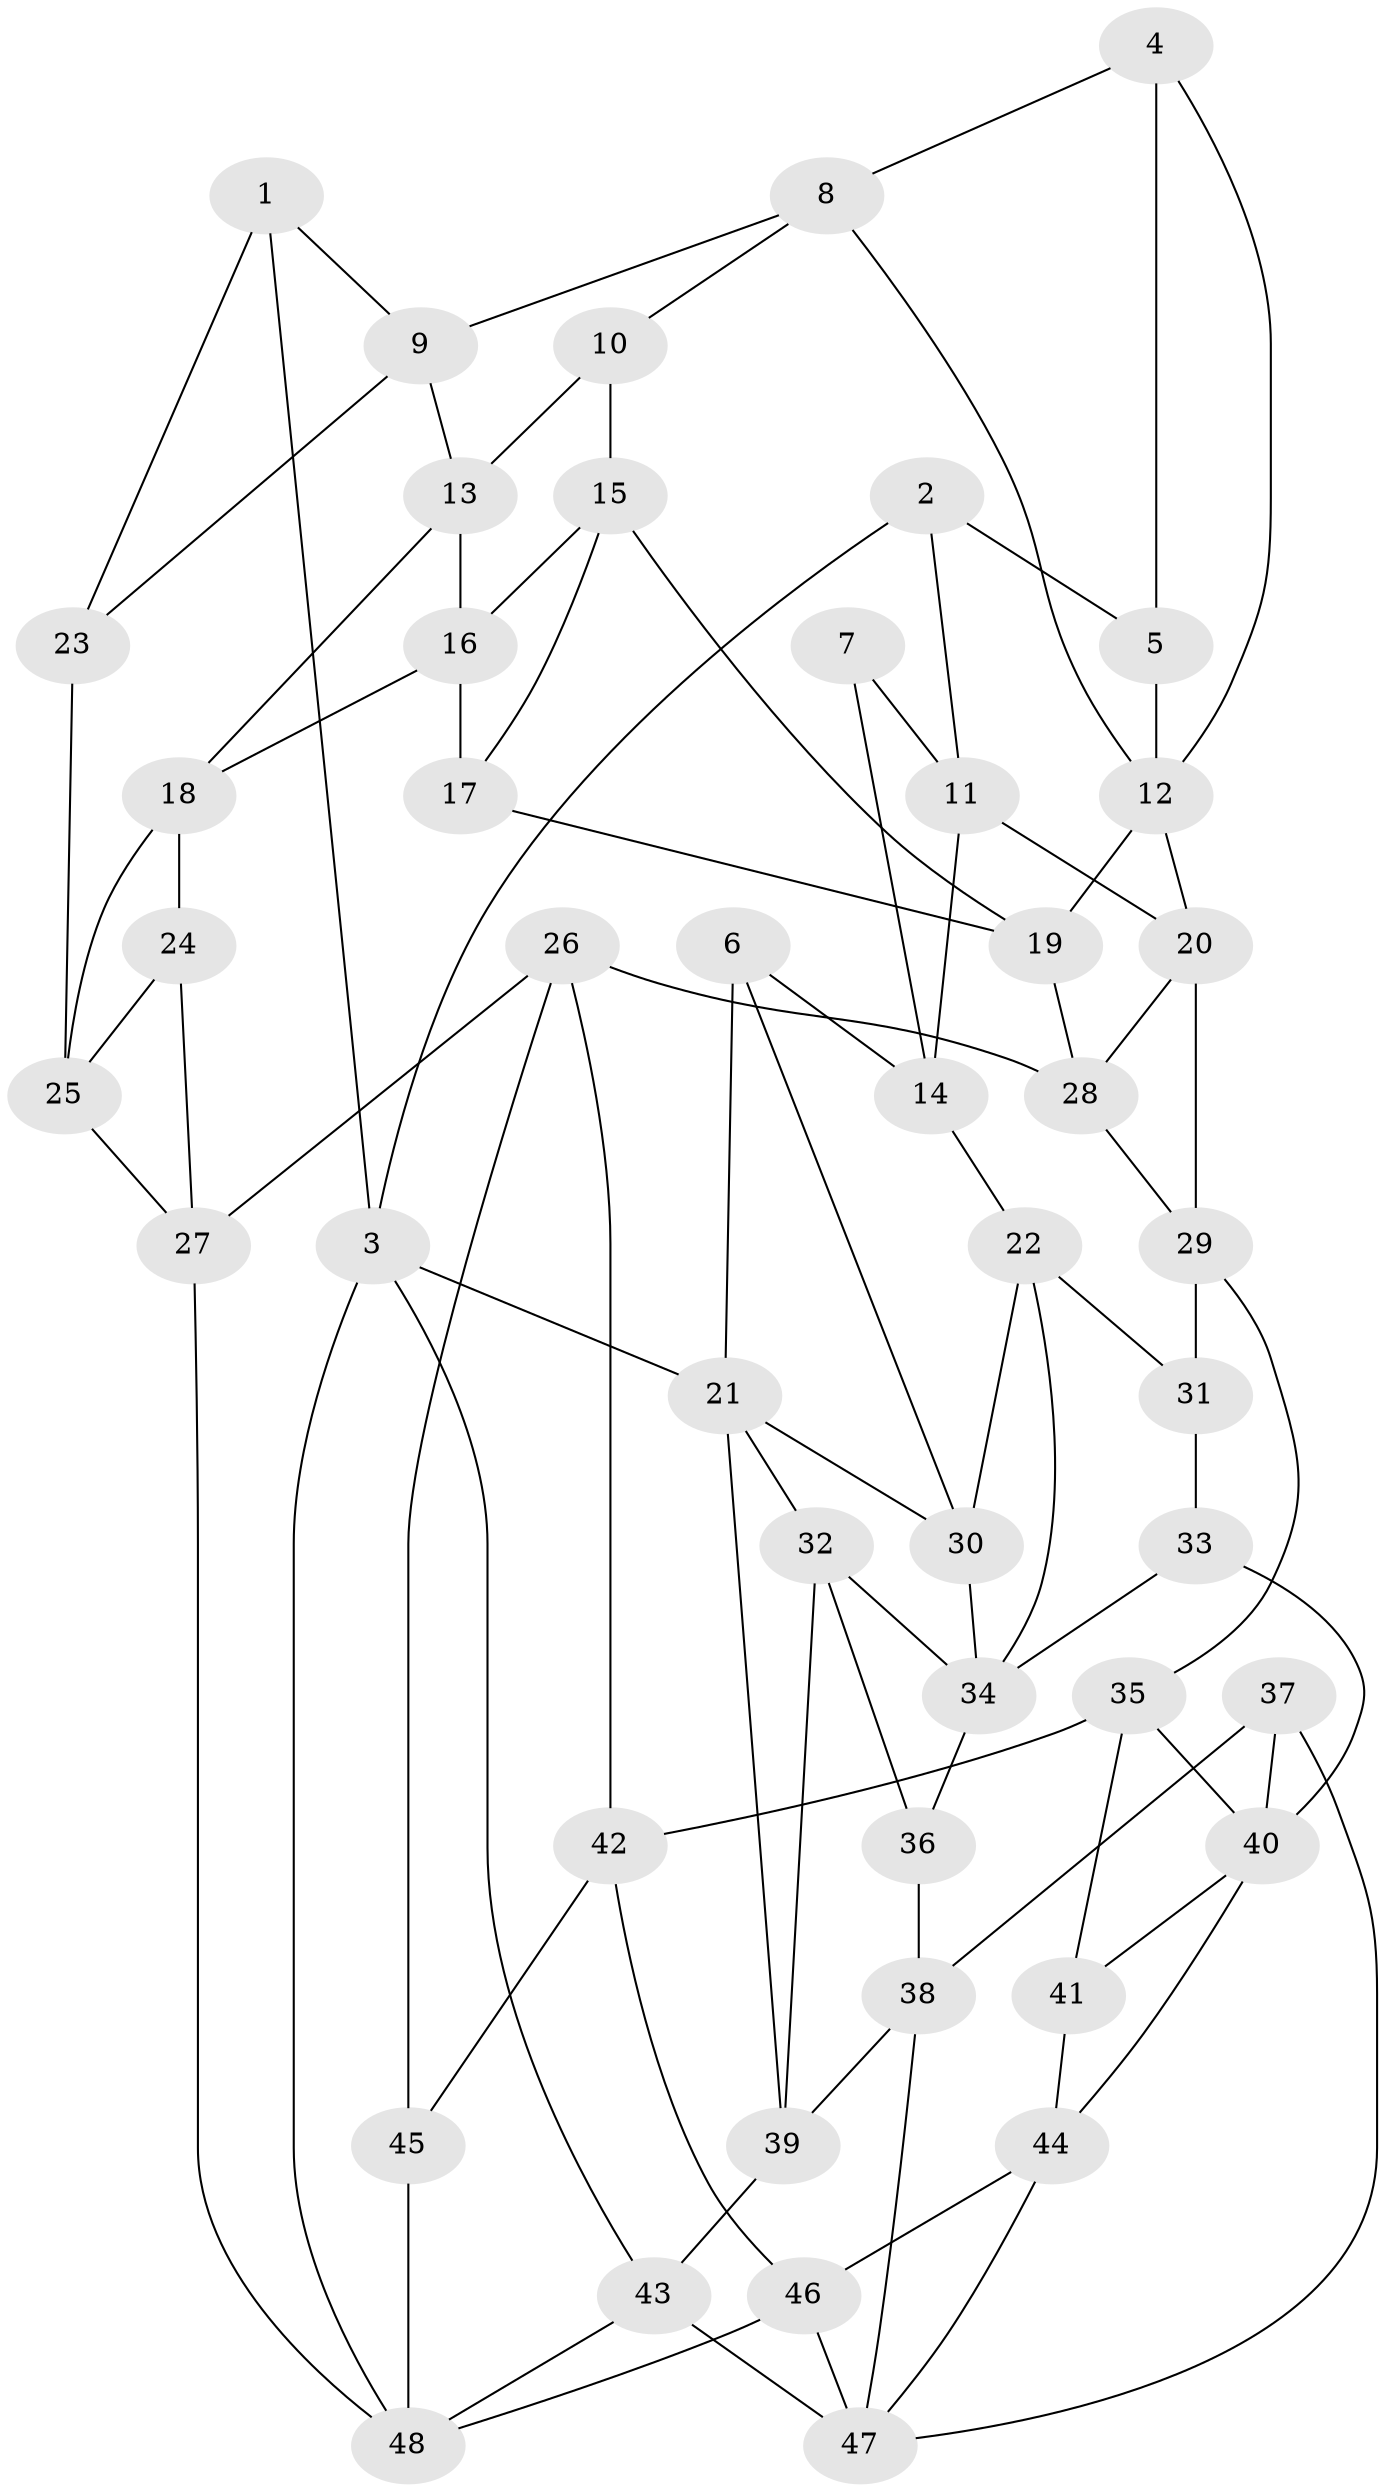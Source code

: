 // original degree distribution, {3: 0.025423728813559324, 4: 0.2457627118644068, 5: 0.4830508474576271, 6: 0.2457627118644068}
// Generated by graph-tools (version 1.1) at 2025/38/03/04/25 23:38:35]
// undirected, 48 vertices, 91 edges
graph export_dot {
  node [color=gray90,style=filled];
  1;
  2;
  3;
  4;
  5;
  6;
  7;
  8;
  9;
  10;
  11;
  12;
  13;
  14;
  15;
  16;
  17;
  18;
  19;
  20;
  21;
  22;
  23;
  24;
  25;
  26;
  27;
  28;
  29;
  30;
  31;
  32;
  33;
  34;
  35;
  36;
  37;
  38;
  39;
  40;
  41;
  42;
  43;
  44;
  45;
  46;
  47;
  48;
  1 -- 3 [weight=1.0];
  1 -- 9 [weight=1.0];
  1 -- 23 [weight=1.0];
  2 -- 3 [weight=1.0];
  2 -- 5 [weight=1.0];
  2 -- 11 [weight=1.0];
  3 -- 21 [weight=1.0];
  3 -- 43 [weight=1.0];
  3 -- 48 [weight=1.0];
  4 -- 5 [weight=2.0];
  4 -- 8 [weight=1.0];
  4 -- 12 [weight=1.0];
  5 -- 12 [weight=1.0];
  6 -- 14 [weight=1.0];
  6 -- 21 [weight=1.0];
  6 -- 30 [weight=1.0];
  7 -- 11 [weight=1.0];
  7 -- 14 [weight=1.0];
  8 -- 9 [weight=1.0];
  8 -- 10 [weight=1.0];
  8 -- 12 [weight=1.0];
  9 -- 13 [weight=1.0];
  9 -- 23 [weight=1.0];
  10 -- 13 [weight=1.0];
  10 -- 15 [weight=1.0];
  11 -- 14 [weight=1.0];
  11 -- 20 [weight=1.0];
  12 -- 19 [weight=1.0];
  12 -- 20 [weight=1.0];
  13 -- 16 [weight=1.0];
  13 -- 18 [weight=1.0];
  14 -- 22 [weight=1.0];
  15 -- 16 [weight=1.0];
  15 -- 17 [weight=1.0];
  15 -- 19 [weight=1.0];
  16 -- 17 [weight=1.0];
  16 -- 18 [weight=1.0];
  17 -- 19 [weight=1.0];
  18 -- 24 [weight=1.0];
  18 -- 25 [weight=1.0];
  19 -- 28 [weight=2.0];
  20 -- 28 [weight=1.0];
  20 -- 29 [weight=2.0];
  21 -- 30 [weight=1.0];
  21 -- 32 [weight=1.0];
  21 -- 39 [weight=1.0];
  22 -- 30 [weight=1.0];
  22 -- 31 [weight=1.0];
  22 -- 34 [weight=1.0];
  23 -- 25 [weight=2.0];
  24 -- 25 [weight=1.0];
  24 -- 27 [weight=1.0];
  25 -- 27 [weight=1.0];
  26 -- 27 [weight=1.0];
  26 -- 28 [weight=1.0];
  26 -- 42 [weight=1.0];
  26 -- 45 [weight=1.0];
  27 -- 48 [weight=1.0];
  28 -- 29 [weight=1.0];
  29 -- 31 [weight=2.0];
  29 -- 35 [weight=1.0];
  30 -- 34 [weight=1.0];
  31 -- 33 [weight=1.0];
  32 -- 34 [weight=1.0];
  32 -- 36 [weight=1.0];
  32 -- 39 [weight=1.0];
  33 -- 34 [weight=1.0];
  33 -- 40 [weight=1.0];
  34 -- 36 [weight=1.0];
  35 -- 40 [weight=1.0];
  35 -- 41 [weight=2.0];
  35 -- 42 [weight=1.0];
  36 -- 38 [weight=1.0];
  37 -- 38 [weight=1.0];
  37 -- 40 [weight=1.0];
  37 -- 47 [weight=1.0];
  38 -- 39 [weight=1.0];
  38 -- 47 [weight=1.0];
  39 -- 43 [weight=1.0];
  40 -- 41 [weight=1.0];
  40 -- 44 [weight=1.0];
  41 -- 44 [weight=1.0];
  42 -- 45 [weight=1.0];
  42 -- 46 [weight=1.0];
  43 -- 47 [weight=2.0];
  43 -- 48 [weight=1.0];
  44 -- 46 [weight=1.0];
  44 -- 47 [weight=1.0];
  45 -- 48 [weight=2.0];
  46 -- 47 [weight=1.0];
  46 -- 48 [weight=1.0];
}
